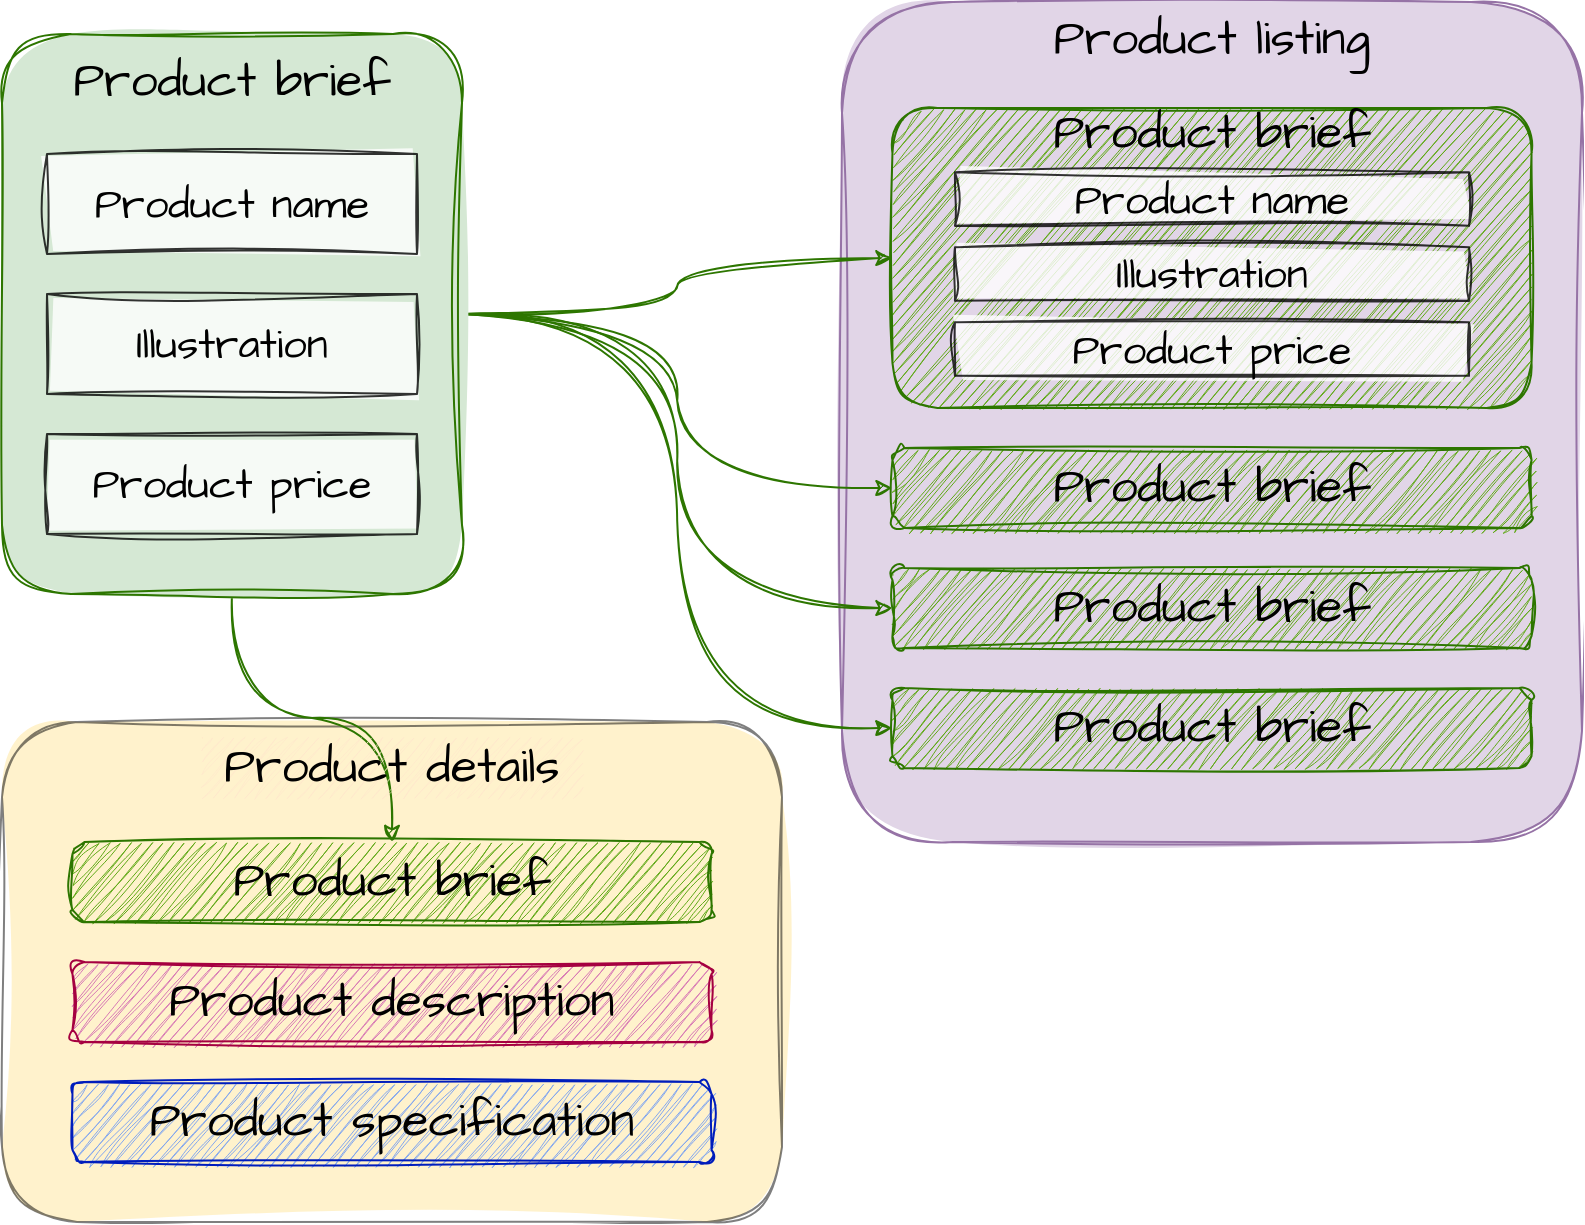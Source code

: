 <mxfile version="20.5.3" type="github">
  <diagram id="QpTB3JBWLclJzC7EPxBI" name="Page-1">
    <mxGraphModel dx="1984" dy="1138" grid="1" gridSize="10" guides="1" tooltips="1" connect="1" arrows="1" fold="1" page="1" pageScale="1" pageWidth="850" pageHeight="1100" math="0" shadow="0">
      <root>
        <mxCell id="0" />
        <mxCell id="1" parent="0" />
        <mxCell id="FeaabyJDP-7DLvGipLMP-46" value="" style="rounded=1;whiteSpace=wrap;html=1;sketch=1;hachureGap=4;jiggle=2;fillStyle=solid;fontFamily=Architects Daughter;fontSource=https%3A%2F%2Ffonts.googleapis.com%2Fcss%3Ffamily%3DArchitects%2BDaughter;fontSize=24;fillColor=#FFE599;opacity=50;" vertex="1" parent="1">
          <mxGeometry x="20" y="390" width="390" height="250" as="geometry" />
        </mxCell>
        <mxCell id="FeaabyJDP-7DLvGipLMP-12" value="" style="rounded=1;whiteSpace=wrap;html=1;sketch=1;hachureGap=4;jiggle=2;fontFamily=Architects Daughter;fontSource=https%3A%2F%2Ffonts.googleapis.com%2Fcss%3Ffamily%3DArchitects%2BDaughter;fontSize=21;fillColor=#e1d5e7;strokeColor=#9673a6;fillStyle=solid;" vertex="1" parent="1">
          <mxGeometry x="440" y="30" width="370" height="420" as="geometry" />
        </mxCell>
        <mxCell id="FeaabyJDP-7DLvGipLMP-13" value="Product listing" style="text;html=1;strokeColor=none;fillColor=none;align=center;verticalAlign=middle;whiteSpace=wrap;rounded=0;sketch=1;hachureGap=4;jiggle=2;fontFamily=Architects Daughter;fontSource=https%3A%2F%2Ffonts.googleapis.com%2Fcss%3Ffamily%3DArchitects%2BDaughter;fontSize=24;" vertex="1" parent="1">
          <mxGeometry x="520" y="34" width="210" height="30" as="geometry" />
        </mxCell>
        <mxCell id="FeaabyJDP-7DLvGipLMP-35" value="" style="rounded=1;whiteSpace=wrap;html=1;sketch=1;hachureGap=4;jiggle=2;fontFamily=Architects Daughter;fontSource=https%3A%2F%2Ffonts.googleapis.com%2Fcss%3Ffamily%3DArchitects%2BDaughter;fontSize=20;fillStyle=auto;fillColor=#60a917;strokeColor=#2D7600;fontColor=#ffffff;" vertex="1" parent="1">
          <mxGeometry x="465.23" y="253" width="319.55" height="40" as="geometry" />
        </mxCell>
        <mxCell id="FeaabyJDP-7DLvGipLMP-37" value="Product brief" style="text;html=1;strokeColor=none;fillColor=none;align=center;verticalAlign=middle;whiteSpace=wrap;rounded=0;sketch=1;hachureGap=4;jiggle=2;fontFamily=Architects Daughter;fontSource=https%3A%2F%2Ffonts.googleapis.com%2Fcss%3Ffamily%3DArchitects%2BDaughter;fontSize=24;" vertex="1" parent="1">
          <mxGeometry x="493.019" y="264.964" width="263.972" height="16.071" as="geometry" />
        </mxCell>
        <mxCell id="FeaabyJDP-7DLvGipLMP-38" value="" style="rounded=1;whiteSpace=wrap;html=1;sketch=1;hachureGap=4;jiggle=2;fontFamily=Architects Daughter;fontSource=https%3A%2F%2Ffonts.googleapis.com%2Fcss%3Ffamily%3DArchitects%2BDaughter;fontSize=20;fillStyle=auto;fillColor=#60a917;strokeColor=#2D7600;fontColor=#ffffff;" vertex="1" parent="1">
          <mxGeometry x="465.22" y="313" width="319.55" height="40" as="geometry" />
        </mxCell>
        <mxCell id="FeaabyJDP-7DLvGipLMP-39" value="Product brief" style="text;html=1;strokeColor=none;fillColor=none;align=center;verticalAlign=middle;whiteSpace=wrap;rounded=0;sketch=1;hachureGap=4;jiggle=2;fontFamily=Architects Daughter;fontSource=https%3A%2F%2Ffonts.googleapis.com%2Fcss%3Ffamily%3DArchitects%2BDaughter;fontSize=24;" vertex="1" parent="1">
          <mxGeometry x="493.009" y="324.964" width="263.972" height="16.071" as="geometry" />
        </mxCell>
        <mxCell id="FeaabyJDP-7DLvGipLMP-40" value="" style="rounded=1;whiteSpace=wrap;html=1;sketch=1;hachureGap=4;jiggle=2;fontFamily=Architects Daughter;fontSource=https%3A%2F%2Ffonts.googleapis.com%2Fcss%3Ffamily%3DArchitects%2BDaughter;fontSize=20;fillStyle=auto;fillColor=#60a917;strokeColor=#2D7600;fontColor=#ffffff;" vertex="1" parent="1">
          <mxGeometry x="465.22" y="373" width="319.55" height="40" as="geometry" />
        </mxCell>
        <mxCell id="FeaabyJDP-7DLvGipLMP-41" value="Product brief" style="text;html=1;strokeColor=none;fillColor=none;align=center;verticalAlign=middle;whiteSpace=wrap;rounded=0;sketch=1;hachureGap=4;jiggle=2;fontFamily=Architects Daughter;fontSource=https%3A%2F%2Ffonts.googleapis.com%2Fcss%3Ffamily%3DArchitects%2BDaughter;fontSize=24;" vertex="1" parent="1">
          <mxGeometry x="493.009" y="384.964" width="263.972" height="16.071" as="geometry" />
        </mxCell>
        <mxCell id="FeaabyJDP-7DLvGipLMP-42" style="edgeStyle=orthogonalEdgeStyle;rounded=0;sketch=1;hachureGap=4;jiggle=2;orthogonalLoop=1;jettySize=auto;html=1;exitX=1;exitY=0.5;exitDx=0;exitDy=0;entryX=0;entryY=0.5;entryDx=0;entryDy=0;fontFamily=Architects Daughter;fontSource=https%3A%2F%2Ffonts.googleapis.com%2Fcss%3Ffamily%3DArchitects%2BDaughter;fontSize=24;elbow=vertical;curved=1;fillColor=#60a917;strokeColor=#2D7600;" edge="1" parent="1" source="FeaabyJDP-7DLvGipLMP-3" target="FeaabyJDP-7DLvGipLMP-15">
          <mxGeometry relative="1" as="geometry" />
        </mxCell>
        <mxCell id="FeaabyJDP-7DLvGipLMP-43" style="edgeStyle=orthogonalEdgeStyle;rounded=0;sketch=1;hachureGap=4;jiggle=2;orthogonalLoop=1;jettySize=auto;html=1;exitX=1;exitY=0.5;exitDx=0;exitDy=0;entryX=0;entryY=0.5;entryDx=0;entryDy=0;fontFamily=Architects Daughter;fontSource=https%3A%2F%2Ffonts.googleapis.com%2Fcss%3Ffamily%3DArchitects%2BDaughter;fontSize=24;elbow=vertical;curved=1;fillColor=#60a917;strokeColor=#2D7600;" edge="1" parent="1" source="FeaabyJDP-7DLvGipLMP-3" target="FeaabyJDP-7DLvGipLMP-35">
          <mxGeometry relative="1" as="geometry" />
        </mxCell>
        <mxCell id="FeaabyJDP-7DLvGipLMP-44" style="edgeStyle=orthogonalEdgeStyle;rounded=0;sketch=1;hachureGap=4;jiggle=2;orthogonalLoop=1;jettySize=auto;html=1;exitX=1;exitY=0.5;exitDx=0;exitDy=0;entryX=0;entryY=0.5;entryDx=0;entryDy=0;fontFamily=Architects Daughter;fontSource=https%3A%2F%2Ffonts.googleapis.com%2Fcss%3Ffamily%3DArchitects%2BDaughter;fontSize=24;elbow=vertical;curved=1;fillColor=#60a917;strokeColor=#2D7600;" edge="1" parent="1" source="FeaabyJDP-7DLvGipLMP-3" target="FeaabyJDP-7DLvGipLMP-38">
          <mxGeometry relative="1" as="geometry" />
        </mxCell>
        <mxCell id="FeaabyJDP-7DLvGipLMP-45" style="edgeStyle=orthogonalEdgeStyle;rounded=0;sketch=1;hachureGap=4;jiggle=2;orthogonalLoop=1;jettySize=auto;html=1;exitX=1;exitY=0.5;exitDx=0;exitDy=0;entryX=0;entryY=0.5;entryDx=0;entryDy=0;fontFamily=Architects Daughter;fontSource=https%3A%2F%2Ffonts.googleapis.com%2Fcss%3Ffamily%3DArchitects%2BDaughter;fontSize=24;elbow=vertical;curved=1;fillColor=#60a917;strokeColor=#2D7600;" edge="1" parent="1" source="FeaabyJDP-7DLvGipLMP-3" target="FeaabyJDP-7DLvGipLMP-40">
          <mxGeometry relative="1" as="geometry" />
        </mxCell>
        <mxCell id="FeaabyJDP-7DLvGipLMP-56" style="edgeStyle=orthogonalEdgeStyle;curved=1;rounded=0;sketch=1;hachureGap=4;jiggle=2;orthogonalLoop=1;jettySize=auto;html=1;exitX=0.5;exitY=1;exitDx=0;exitDy=0;entryX=0.5;entryY=0;entryDx=0;entryDy=0;fontFamily=Architects Daughter;fontSource=https%3A%2F%2Ffonts.googleapis.com%2Fcss%3Ffamily%3DArchitects%2BDaughter;fontSize=24;elbow=vertical;fillColor=#60a917;strokeColor=#2D7600;" edge="1" parent="1" source="FeaabyJDP-7DLvGipLMP-3" target="FeaabyJDP-7DLvGipLMP-49">
          <mxGeometry relative="1" as="geometry" />
        </mxCell>
        <mxCell id="FeaabyJDP-7DLvGipLMP-3" value="" style="rounded=1;whiteSpace=wrap;html=1;sketch=1;hachureGap=4;jiggle=2;fontFamily=Architects Daughter;fontSource=https%3A%2F%2Ffonts.googleapis.com%2Fcss%3Ffamily%3DArchitects%2BDaughter;fontSize=20;container=0;fillColor=#D5E8D4;strokeColor=#2D7600;fontColor=#ffffff;fillStyle=solid;" vertex="1" parent="1">
          <mxGeometry x="20" y="46" width="230" height="280" as="geometry" />
        </mxCell>
        <mxCell id="FeaabyJDP-7DLvGipLMP-4" value="Product brief" style="text;html=1;strokeColor=none;fillColor=none;align=center;verticalAlign=middle;whiteSpace=wrap;rounded=0;sketch=1;hachureGap=4;jiggle=2;fontFamily=Architects Daughter;fontSource=https%3A%2F%2Ffonts.googleapis.com%2Fcss%3Ffamily%3DArchitects%2BDaughter;fontSize=24;container=0;" vertex="1" parent="1">
          <mxGeometry x="40" y="55" width="190" height="30" as="geometry" />
        </mxCell>
        <mxCell id="FeaabyJDP-7DLvGipLMP-5" value="" style="rounded=0;whiteSpace=wrap;html=1;sketch=1;hachureGap=4;jiggle=2;fontFamily=Architects Daughter;fontSource=https%3A%2F%2Ffonts.googleapis.com%2Fcss%3Ffamily%3DArchitects%2BDaughter;fontSize=24;container=0;fillColor=#FFFFFF;fillStyle=solid;opacity=80;" vertex="1" parent="1">
          <mxGeometry x="42.5" y="106" width="185" height="50" as="geometry" />
        </mxCell>
        <mxCell id="FeaabyJDP-7DLvGipLMP-6" value="Product name" style="text;html=1;strokeColor=none;fillColor=none;align=center;verticalAlign=middle;whiteSpace=wrap;rounded=0;sketch=1;hachureGap=4;jiggle=2;fontFamily=Architects Daughter;fontSource=https%3A%2F%2Ffonts.googleapis.com%2Fcss%3Ffamily%3DArchitects%2BDaughter;fontSize=21;container=0;" vertex="1" parent="1">
          <mxGeometry x="60" y="116" width="150" height="30" as="geometry" />
        </mxCell>
        <mxCell id="FeaabyJDP-7DLvGipLMP-7" value="" style="rounded=0;whiteSpace=wrap;html=1;sketch=1;hachureGap=4;jiggle=2;fontFamily=Architects Daughter;fontSource=https%3A%2F%2Ffonts.googleapis.com%2Fcss%3Ffamily%3DArchitects%2BDaughter;fontSize=24;container=0;fillColor=#FFFFFF;fillStyle=solid;opacity=80;" vertex="1" parent="1">
          <mxGeometry x="42.5" y="176" width="185" height="50" as="geometry" />
        </mxCell>
        <mxCell id="FeaabyJDP-7DLvGipLMP-8" value="Illustration" style="text;html=1;strokeColor=none;fillColor=none;align=center;verticalAlign=middle;whiteSpace=wrap;rounded=0;sketch=1;hachureGap=4;jiggle=2;fontFamily=Architects Daughter;fontSource=https%3A%2F%2Ffonts.googleapis.com%2Fcss%3Ffamily%3DArchitects%2BDaughter;fontSize=21;container=0;" vertex="1" parent="1">
          <mxGeometry x="60" y="186" width="150" height="30" as="geometry" />
        </mxCell>
        <mxCell id="FeaabyJDP-7DLvGipLMP-9" value="" style="rounded=0;whiteSpace=wrap;html=1;sketch=1;hachureGap=4;jiggle=2;fontFamily=Architects Daughter;fontSource=https%3A%2F%2Ffonts.googleapis.com%2Fcss%3Ffamily%3DArchitects%2BDaughter;fontSize=24;container=0;fillColor=#FFFFFF;fillStyle=solid;opacity=80;" vertex="1" parent="1">
          <mxGeometry x="42.5" y="246" width="185" height="50" as="geometry" />
        </mxCell>
        <mxCell id="FeaabyJDP-7DLvGipLMP-10" value="Product price" style="text;html=1;strokeColor=none;fillColor=none;align=center;verticalAlign=middle;whiteSpace=wrap;rounded=0;sketch=1;hachureGap=4;jiggle=2;fontFamily=Architects Daughter;fontSource=https%3A%2F%2Ffonts.googleapis.com%2Fcss%3Ffamily%3DArchitects%2BDaughter;fontSize=21;container=0;" vertex="1" parent="1">
          <mxGeometry x="60" y="256" width="150" height="30" as="geometry" />
        </mxCell>
        <mxCell id="FeaabyJDP-7DLvGipLMP-15" value="" style="rounded=1;whiteSpace=wrap;html=1;sketch=1;hachureGap=4;jiggle=2;fontFamily=Architects Daughter;fontSource=https%3A%2F%2Ffonts.googleapis.com%2Fcss%3Ffamily%3DArchitects%2BDaughter;fontSize=20;fillColor=#60a917;fillStyle=auto;strokeColor=#2D7600;fontColor=#ffffff;" vertex="1" parent="1">
          <mxGeometry x="465.227" y="83" width="319.545" height="150" as="geometry" />
        </mxCell>
        <mxCell id="FeaabyJDP-7DLvGipLMP-16" value="Product brief" style="text;html=1;strokeColor=none;fillColor=none;align=center;verticalAlign=middle;whiteSpace=wrap;rounded=0;sketch=1;hachureGap=4;jiggle=2;fontFamily=Architects Daughter;fontSource=https%3A%2F%2Ffonts.googleapis.com%2Fcss%3Ffamily%3DArchitects%2BDaughter;fontSize=24;" vertex="1" parent="1">
          <mxGeometry x="493.014" y="87.821" width="263.972" height="16.071" as="geometry" />
        </mxCell>
        <mxCell id="FeaabyJDP-7DLvGipLMP-17" value="" style="rounded=0;whiteSpace=wrap;html=1;sketch=1;hachureGap=4;jiggle=2;fontFamily=Architects Daughter;fontSource=https%3A%2F%2Ffonts.googleapis.com%2Fcss%3Ffamily%3DArchitects%2BDaughter;fontSize=24;fillColor=#FFFFFF;fillStyle=solid;opacity=80;" vertex="1" parent="1">
          <mxGeometry x="496.487" y="115.143" width="257.026" height="26.786" as="geometry" />
        </mxCell>
        <mxCell id="FeaabyJDP-7DLvGipLMP-18" value="Product name" style="text;html=1;strokeColor=none;fillColor=none;align=center;verticalAlign=middle;whiteSpace=wrap;rounded=0;sketch=1;hachureGap=4;jiggle=2;fontFamily=Architects Daughter;fontSource=https%3A%2F%2Ffonts.googleapis.com%2Fcss%3Ffamily%3DArchitects%2BDaughter;fontSize=21;" vertex="1" parent="1">
          <mxGeometry x="520.8" y="120.5" width="208.399" height="16.071" as="geometry" />
        </mxCell>
        <mxCell id="FeaabyJDP-7DLvGipLMP-19" value="" style="rounded=0;whiteSpace=wrap;html=1;sketch=1;hachureGap=4;jiggle=2;fontFamily=Architects Daughter;fontSource=https%3A%2F%2Ffonts.googleapis.com%2Fcss%3Ffamily%3DArchitects%2BDaughter;fontSize=24;fillColor=#FFFFFF;fillStyle=solid;opacity=80;" vertex="1" parent="1">
          <mxGeometry x="496.487" y="152.643" width="257.026" height="26.786" as="geometry" />
        </mxCell>
        <mxCell id="FeaabyJDP-7DLvGipLMP-20" value="Illustration" style="text;html=1;strokeColor=none;fillColor=none;align=center;verticalAlign=middle;whiteSpace=wrap;rounded=0;sketch=1;hachureGap=4;jiggle=2;fontFamily=Architects Daughter;fontSource=https%3A%2F%2Ffonts.googleapis.com%2Fcss%3Ffamily%3DArchitects%2BDaughter;fontSize=21;" vertex="1" parent="1">
          <mxGeometry x="520.8" y="158" width="208.399" height="16.071" as="geometry" />
        </mxCell>
        <mxCell id="FeaabyJDP-7DLvGipLMP-21" value="" style="rounded=0;whiteSpace=wrap;html=1;sketch=1;hachureGap=4;jiggle=2;fontFamily=Architects Daughter;fontSource=https%3A%2F%2Ffonts.googleapis.com%2Fcss%3Ffamily%3DArchitects%2BDaughter;fontSize=24;fillColor=#FFFFFF;fillStyle=solid;opacity=80;" vertex="1" parent="1">
          <mxGeometry x="496.487" y="190.143" width="257.026" height="26.786" as="geometry" />
        </mxCell>
        <mxCell id="FeaabyJDP-7DLvGipLMP-22" value="Product price" style="text;html=1;strokeColor=none;fillColor=none;align=center;verticalAlign=middle;whiteSpace=wrap;rounded=0;sketch=1;hachureGap=4;jiggle=2;fontFamily=Architects Daughter;fontSource=https%3A%2F%2Ffonts.googleapis.com%2Fcss%3Ffamily%3DArchitects%2BDaughter;fontSize=21;" vertex="1" parent="1">
          <mxGeometry x="520.8" y="195.5" width="208.399" height="16.071" as="geometry" />
        </mxCell>
        <mxCell id="FeaabyJDP-7DLvGipLMP-49" value="" style="rounded=1;whiteSpace=wrap;html=1;sketch=1;hachureGap=4;jiggle=2;fontFamily=Architects Daughter;fontSource=https%3A%2F%2Ffonts.googleapis.com%2Fcss%3Ffamily%3DArchitects%2BDaughter;fontSize=20;fillStyle=auto;fillColor=#60a917;strokeColor=#2D7600;fontColor=#ffffff;" vertex="1" parent="1">
          <mxGeometry x="55.225" y="450" width="319.55" height="40" as="geometry" />
        </mxCell>
        <mxCell id="FeaabyJDP-7DLvGipLMP-50" value="Product brief" style="text;html=1;strokeColor=none;fillColor=none;align=center;verticalAlign=middle;whiteSpace=wrap;rounded=0;sketch=1;hachureGap=4;jiggle=2;fontFamily=Architects Daughter;fontSource=https%3A%2F%2Ffonts.googleapis.com%2Fcss%3Ffamily%3DArchitects%2BDaughter;fontSize=24;" vertex="1" parent="1">
          <mxGeometry x="83.014" y="461.964" width="263.972" height="16.071" as="geometry" />
        </mxCell>
        <mxCell id="FeaabyJDP-7DLvGipLMP-52" value="" style="rounded=1;whiteSpace=wrap;html=1;sketch=1;hachureGap=4;jiggle=2;fontFamily=Architects Daughter;fontSource=https%3A%2F%2Ffonts.googleapis.com%2Fcss%3Ffamily%3DArchitects%2BDaughter;fontSize=20;fillStyle=auto;fillColor=#D879B5;strokeColor=#A50040;fontColor=#ffffff;" vertex="1" parent="1">
          <mxGeometry x="55.225" y="510" width="319.55" height="40" as="geometry" />
        </mxCell>
        <mxCell id="FeaabyJDP-7DLvGipLMP-53" value="Product description" style="text;html=1;strokeColor=none;fillColor=none;align=center;verticalAlign=middle;whiteSpace=wrap;rounded=0;sketch=1;hachureGap=4;jiggle=2;fontFamily=Architects Daughter;fontSource=https%3A%2F%2Ffonts.googleapis.com%2Fcss%3Ffamily%3DArchitects%2BDaughter;fontSize=24;" vertex="1" parent="1">
          <mxGeometry x="83.014" y="521.964" width="263.972" height="16.071" as="geometry" />
        </mxCell>
        <mxCell id="FeaabyJDP-7DLvGipLMP-54" value="" style="rounded=1;whiteSpace=wrap;html=1;sketch=1;hachureGap=4;jiggle=2;fontFamily=Architects Daughter;fontSource=https%3A%2F%2Ffonts.googleapis.com%2Fcss%3Ffamily%3DArchitects%2BDaughter;fontSize=20;fillStyle=auto;fillColor=#83A7EF;strokeColor=#001DBC;fontColor=#ffffff;" vertex="1" parent="1">
          <mxGeometry x="55.225" y="570" width="319.55" height="40" as="geometry" />
        </mxCell>
        <mxCell id="FeaabyJDP-7DLvGipLMP-55" value="Product specification" style="text;html=1;strokeColor=none;fillColor=none;align=center;verticalAlign=middle;whiteSpace=wrap;rounded=0;sketch=1;hachureGap=4;jiggle=2;fontFamily=Architects Daughter;fontSource=https%3A%2F%2Ffonts.googleapis.com%2Fcss%3Ffamily%3DArchitects%2BDaughter;fontSize=24;" vertex="1" parent="1">
          <mxGeometry x="83.014" y="581.964" width="263.972" height="16.071" as="geometry" />
        </mxCell>
        <mxCell id="FeaabyJDP-7DLvGipLMP-47" value="Product details" style="text;html=1;strokeColor=none;fillColor=#FFE6CC;align=center;verticalAlign=middle;whiteSpace=wrap;rounded=0;sketch=1;hachureGap=4;jiggle=2;fontFamily=Architects Daughter;fontSource=https%3A%2F%2Ffonts.googleapis.com%2Fcss%3Ffamily%3DArchitects%2BDaughter;fontSize=24;container=0;opacity=60;" vertex="1" parent="1">
          <mxGeometry x="120" y="398.04" width="190" height="30" as="geometry" />
        </mxCell>
      </root>
    </mxGraphModel>
  </diagram>
</mxfile>

